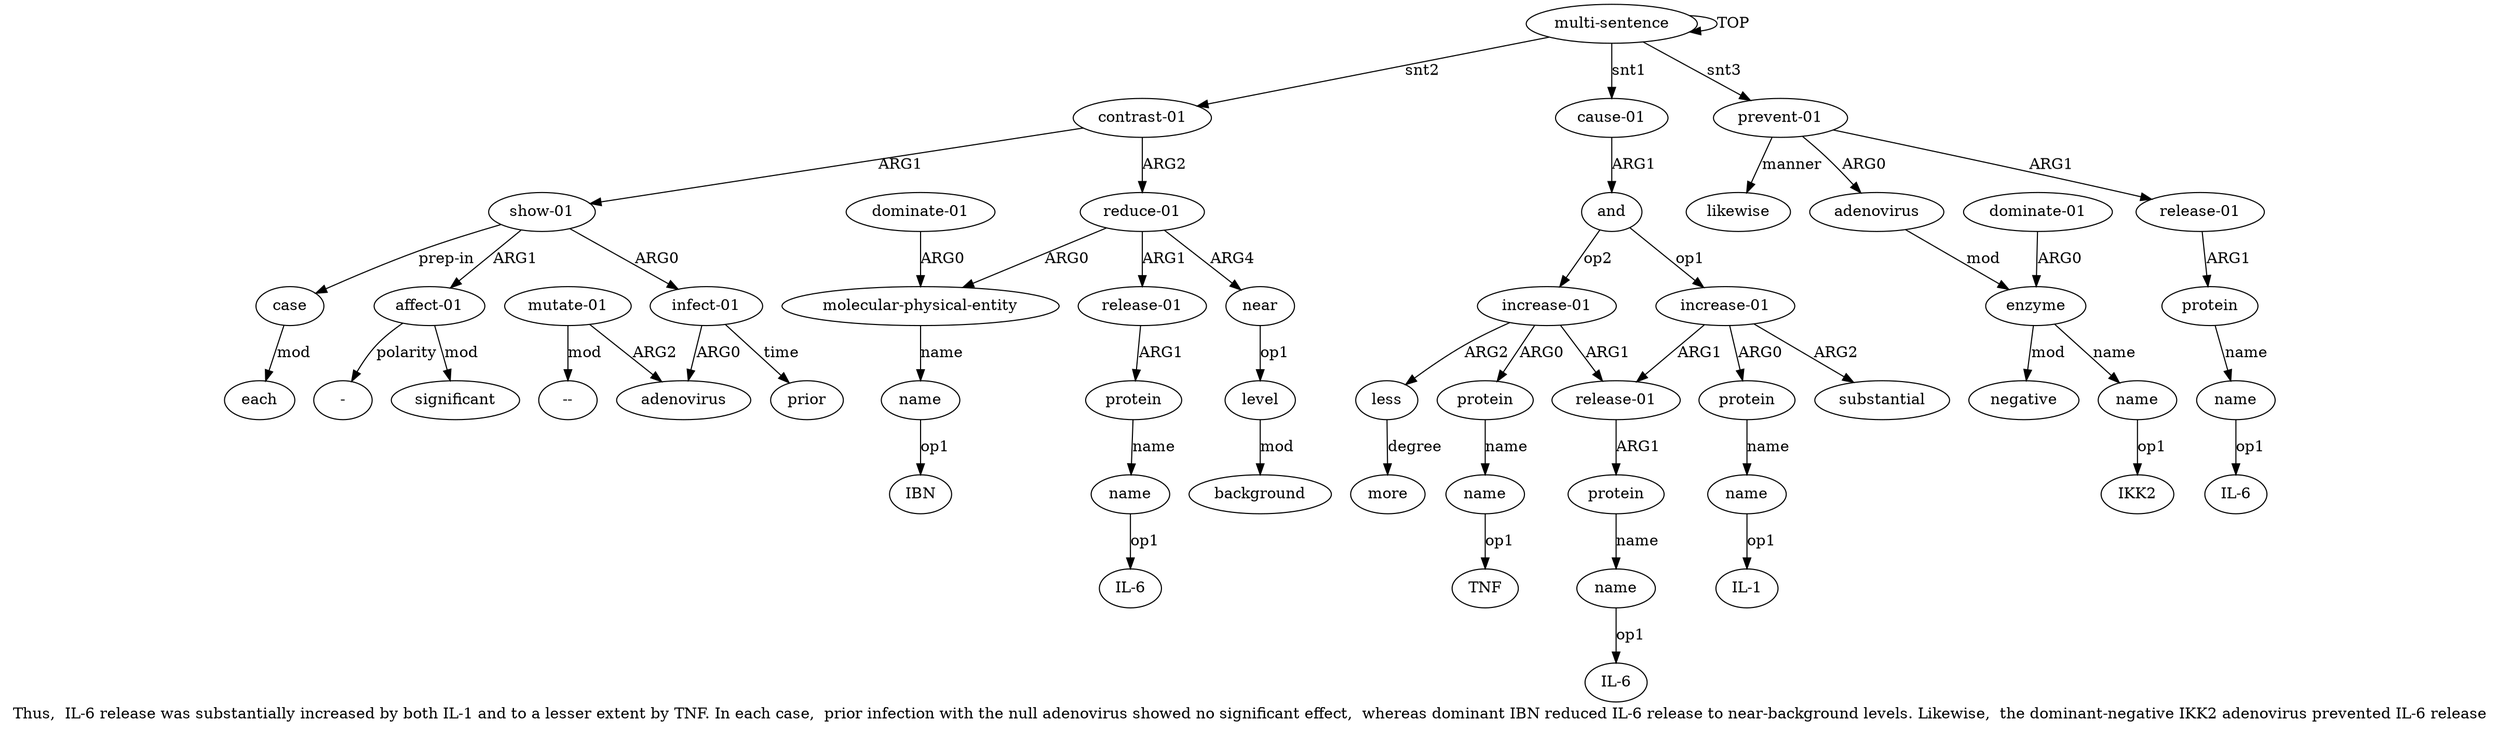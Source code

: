 digraph  {
	graph [label="Thus,  IL-6 release was substantially increased by both IL-1 and to a lesser extent by TNF. In each case,  prior infection with \
the null adenovirus showed no significant effect,  whereas dominant IBN reduced IL-6 release to near-background levels. Likewise,  \
the dominant-negative IKK2 adenovirus prevented IL-6 release"];
	node [label="\N"];
	a20	 [color=black,
		gold_ind=20,
		gold_label=each,
		label=each,
		test_ind=20,
		test_label=each];
	a21	 [color=black,
		gold_ind=21,
		gold_label="reduce-01",
		label="reduce-01",
		test_ind=21,
		test_label="reduce-01"];
	a22	 [color=black,
		gold_ind=22,
		gold_label="molecular-physical-entity",
		label="molecular-physical-entity",
		test_ind=22,
		test_label="molecular-physical-entity"];
	a21 -> a22 [key=0,
	color=black,
	gold_label=ARG0,
	label=ARG0,
	test_label=ARG0];
a25 [color=black,
	gold_ind=25,
	gold_label="release-01",
	label="release-01",
	test_ind=25,
	test_label="release-01"];
a21 -> a25 [key=0,
color=black,
gold_label=ARG1,
label=ARG1,
test_label=ARG1];
a28 [color=black,
gold_ind=28,
gold_label=near,
label=near,
test_ind=28,
test_label=near];
a21 -> a28 [key=0,
color=black,
gold_label=ARG4,
label=ARG4,
test_label=ARG4];
a23 [color=black,
gold_ind=23,
gold_label=name,
label=name,
test_ind=23,
test_label=name];
a22 -> a23 [key=0,
color=black,
gold_label=name,
label=name,
test_label=name];
"a23 IBN" [color=black,
gold_ind=-1,
gold_label=IBN,
label=IBN,
test_ind=-1,
test_label=IBN];
a23 -> "a23 IBN" [key=0,
color=black,
gold_label=op1,
label=op1,
test_label=op1];
a24 [color=black,
gold_ind=24,
gold_label="dominate-01",
label="dominate-01",
test_ind=24,
test_label="dominate-01"];
a24 -> a22 [key=0,
color=black,
gold_label=ARG0,
label=ARG0,
test_label=ARG0];
a26 [color=black,
gold_ind=26,
gold_label=protein,
label=protein,
test_ind=26,
test_label=protein];
a25 -> a26 [key=0,
color=black,
gold_label=ARG1,
label=ARG1,
test_label=ARG1];
a27 [color=black,
gold_ind=27,
gold_label=name,
label=name,
test_ind=27,
test_label=name];
a26 -> a27 [key=0,
color=black,
gold_label=name,
label=name,
test_label=name];
"a27 IL-6" [color=black,
gold_ind=-1,
gold_label="IL-6",
label="IL-6",
test_ind=-1,
test_label="IL-6"];
a27 -> "a27 IL-6" [key=0,
color=black,
gold_label=op1,
label=op1,
test_label=op1];
a29 [color=black,
gold_ind=29,
gold_label=level,
label=level,
test_ind=29,
test_label=level];
a28 -> a29 [key=0,
color=black,
gold_label=op1,
label=op1,
test_label=op1];
a30 [color=black,
gold_ind=30,
gold_label=background,
label=background,
test_ind=30,
test_label=background];
a29 -> a30 [key=0,
color=black,
gold_label=mod,
label=mod,
test_label=mod];
"a9 IL-6" [color=black,
gold_ind=-1,
gold_label="IL-6",
label="IL-6",
test_ind=-1,
test_label="IL-6"];
a31 [color=black,
gold_ind=31,
gold_label="cause-01",
label="cause-01",
test_ind=31,
test_label="cause-01"];
a32 [color=black,
gold_ind=32,
gold_label=and,
label=and,
test_ind=32,
test_label=and];
a31 -> a32 [key=0,
color=black,
gold_label=ARG1,
label=ARG1,
test_label=ARG1];
a37 [color=black,
gold_ind=37,
gold_label=protein,
label=protein,
test_ind=37,
test_label=protein];
a38 [color=black,
gold_ind=38,
gold_label=name,
label=name,
test_ind=38,
test_label=name];
a37 -> a38 [key=0,
color=black,
gold_label=name,
label=name,
test_label=name];
"a42 TNF" [color=black,
gold_ind=-1,
gold_label=TNF,
label=TNF,
test_ind=-1,
test_label=TNF];
a36 [color=black,
gold_ind=36,
gold_label="release-01",
label="release-01",
test_ind=36,
test_label="release-01"];
a36 -> a37 [key=0,
color=black,
gold_label=ARG1,
label=ARG1,
test_label=ARG1];
a33 [color=black,
gold_ind=33,
gold_label="increase-01",
label="increase-01",
test_ind=33,
test_label="increase-01"];
a33 -> a36 [key=0,
color=black,
gold_label=ARG1,
label=ARG1,
test_label=ARG1];
a34 [color=black,
gold_ind=34,
gold_label=protein,
label=protein,
test_ind=34,
test_label=protein];
a33 -> a34 [key=0,
color=black,
gold_label=ARG0,
label=ARG0,
test_label=ARG0];
a39 [color=black,
gold_ind=39,
gold_label=substantial,
label=substantial,
test_ind=39,
test_label=substantial];
a33 -> a39 [key=0,
color=black,
gold_label=ARG2,
label=ARG2,
test_label=ARG2];
a35 [color=black,
gold_ind=35,
gold_label=name,
label=name,
test_ind=35,
test_label=name];
"a35 IL-1" [color=black,
gold_ind=-1,
gold_label="IL-1",
label="IL-1",
test_ind=-1,
test_label="IL-1"];
a35 -> "a35 IL-1" [key=0,
color=black,
gold_label=op1,
label=op1,
test_label=op1];
a34 -> a35 [key=0,
color=black,
gold_label=name,
label=name,
test_label=name];
a32 -> a33 [key=0,
color=black,
gold_label=op1,
label=op1,
test_label=op1];
a40 [color=black,
gold_ind=40,
gold_label="increase-01",
label="increase-01",
test_ind=40,
test_label="increase-01"];
a32 -> a40 [key=0,
color=black,
gold_label=op2,
label=op2,
test_label=op2];
a15 [color=black,
gold_ind=15,
gold_label="mutate-01",
label="mutate-01",
test_ind=15,
test_label="mutate-01"];
a14 [color=black,
gold_ind=14,
gold_label=adenovirus,
label=adenovirus,
test_ind=14,
test_label=adenovirus];
a15 -> a14 [key=0,
color=black,
gold_label=ARG2,
label=ARG2,
test_label=ARG2];
"a15 --" [color=black,
gold_ind=-1,
gold_label="--",
label="--",
test_ind=-1,
test_label="--"];
a15 -> "a15 --" [key=0,
color=black,
gold_label=mod,
label=mod,
test_label=mod];
a17 [color=black,
gold_ind=17,
gold_label="affect-01",
label="affect-01",
test_ind=17,
test_label="affect-01"];
a18 [color=black,
gold_ind=18,
gold_label=significant,
label=significant,
test_ind=18,
test_label=significant];
a17 -> a18 [key=0,
color=black,
gold_label=mod,
label=mod,
test_label=mod];
"a17 -" [color=black,
gold_ind=-1,
gold_label="-",
label="-",
test_ind=-1,
test_label="-"];
a17 -> "a17 -" [key=0,
color=black,
gold_label=polarity,
label=polarity,
test_label=polarity];
a16 [color=black,
gold_ind=16,
gold_label=prior,
label=prior,
test_ind=16,
test_label=prior];
a11 [color=black,
gold_ind=11,
gold_label="contrast-01",
label="contrast-01",
test_ind=11,
test_label="contrast-01"];
a11 -> a21 [key=0,
color=black,
gold_label=ARG2,
label=ARG2,
test_label=ARG2];
a12 [color=black,
gold_ind=12,
gold_label="show-01",
label="show-01",
test_ind=12,
test_label="show-01"];
a11 -> a12 [key=0,
color=black,
gold_label=ARG1,
label=ARG1,
test_label=ARG1];
a10 [color=black,
gold_ind=10,
gold_label=likewise,
label=likewise,
test_ind=10,
test_label=likewise];
a13 [color=black,
gold_ind=13,
gold_label="infect-01",
label="infect-01",
test_ind=13,
test_label="infect-01"];
a13 -> a14 [key=0,
color=black,
gold_label=ARG0,
label=ARG0,
test_label=ARG0];
a13 -> a16 [key=0,
color=black,
gold_label=time,
label=time,
test_label=time];
a12 -> a17 [key=0,
color=black,
gold_label=ARG1,
label=ARG1,
test_label=ARG1];
a12 -> a13 [key=0,
color=black,
gold_label=ARG0,
label=ARG0,
test_label=ARG0];
a19 [color=black,
gold_ind=19,
gold_label=case,
label=case,
test_ind=19,
test_label=case];
a12 -> a19 [key=0,
color=black,
gold_label="prep-in",
label="prep-in",
test_label="prep-in"];
"a38 IL-6" [color=black,
gold_ind=-1,
gold_label="IL-6",
label="IL-6",
test_ind=-1,
test_label="IL-6"];
a38 -> "a38 IL-6" [key=0,
color=black,
gold_label=op1,
label=op1,
test_label=op1];
a19 -> a20 [key=0,
color=black,
gold_label=mod,
label=mod,
test_label=mod];
a1 [color=black,
gold_ind=1,
gold_label="prevent-01",
label="prevent-01",
test_ind=1,
test_label="prevent-01"];
a1 -> a10 [key=0,
color=black,
gold_label=manner,
label=manner,
test_label=manner];
a2 [color=black,
gold_ind=2,
gold_label=adenovirus,
label=adenovirus,
test_ind=2,
test_label=adenovirus];
a1 -> a2 [key=0,
color=black,
gold_label=ARG0,
label=ARG0,
test_label=ARG0];
a7 [color=black,
gold_ind=7,
gold_label="release-01",
label="release-01",
test_ind=7,
test_label="release-01"];
a1 -> a7 [key=0,
color=black,
gold_label=ARG1,
label=ARG1,
test_label=ARG1];
a0 [color=black,
gold_ind=0,
gold_label="multi-sentence",
label="multi-sentence",
test_ind=0,
test_label="multi-sentence"];
a0 -> a31 [key=0,
color=black,
gold_label=snt1,
label=snt1,
test_label=snt1];
a0 -> a11 [key=0,
color=black,
gold_label=snt2,
label=snt2,
test_label=snt2];
a0 -> a1 [key=0,
color=black,
gold_label=snt3,
label=snt3,
test_label=snt3];
a0 -> a0 [key=0,
color=black,
gold_label=TOP,
label=TOP,
test_label=TOP];
a3 [color=black,
gold_ind=3,
gold_label=enzyme,
label=enzyme,
test_ind=3,
test_label=enzyme];
a4 [color=black,
gold_ind=4,
gold_label=name,
label=name,
test_ind=4,
test_label=name];
a3 -> a4 [key=0,
color=black,
gold_label=name,
label=name,
test_label=name];
a6 [color=black,
gold_ind=6,
gold_label=negative,
label=negative,
test_ind=6,
test_label=negative];
a3 -> a6 [key=0,
color=black,
gold_label=mod,
label=mod,
test_label=mod];
a2 -> a3 [key=0,
color=black,
gold_label=mod,
label=mod,
test_label=mod];
a5 [color=black,
gold_ind=5,
gold_label="dominate-01",
label="dominate-01",
test_ind=5,
test_label="dominate-01"];
a5 -> a3 [key=0,
color=black,
gold_label=ARG0,
label=ARG0,
test_label=ARG0];
"a4 IKK2" [color=black,
gold_ind=-1,
gold_label=IKK2,
label=IKK2,
test_ind=-1,
test_label=IKK2];
a4 -> "a4 IKK2" [key=0,
color=black,
gold_label=op1,
label=op1,
test_label=op1];
a8 [color=black,
gold_ind=8,
gold_label=protein,
label=protein,
test_ind=8,
test_label=protein];
a7 -> a8 [key=0,
color=black,
gold_label=ARG1,
label=ARG1,
test_label=ARG1];
a9 [color=black,
gold_ind=9,
gold_label=name,
label=name,
test_ind=9,
test_label=name];
a9 -> "a9 IL-6" [key=0,
color=black,
gold_label=op1,
label=op1,
test_label=op1];
a8 -> a9 [key=0,
color=black,
gold_label=name,
label=name,
test_label=name];
a44 [color=black,
gold_ind=44,
gold_label=more,
label=more,
test_ind=44,
test_label=more];
a42 [color=black,
gold_ind=42,
gold_label=name,
label=name,
test_ind=42,
test_label=name];
a42 -> "a42 TNF" [key=0,
color=black,
gold_label=op1,
label=op1,
test_label=op1];
a43 [color=black,
gold_ind=43,
gold_label=less,
label=less,
test_ind=43,
test_label=less];
a43 -> a44 [key=0,
color=black,
gold_label=degree,
label=degree,
test_label=degree];
a40 -> a36 [key=0,
color=black,
gold_label=ARG1,
label=ARG1,
test_label=ARG1];
a40 -> a43 [key=0,
color=black,
gold_label=ARG2,
label=ARG2,
test_label=ARG2];
a41 [color=black,
gold_ind=41,
gold_label=protein,
label=protein,
test_ind=41,
test_label=protein];
a40 -> a41 [key=0,
color=black,
gold_label=ARG0,
label=ARG0,
test_label=ARG0];
a41 -> a42 [key=0,
color=black,
gold_label=name,
label=name,
test_label=name];
}

